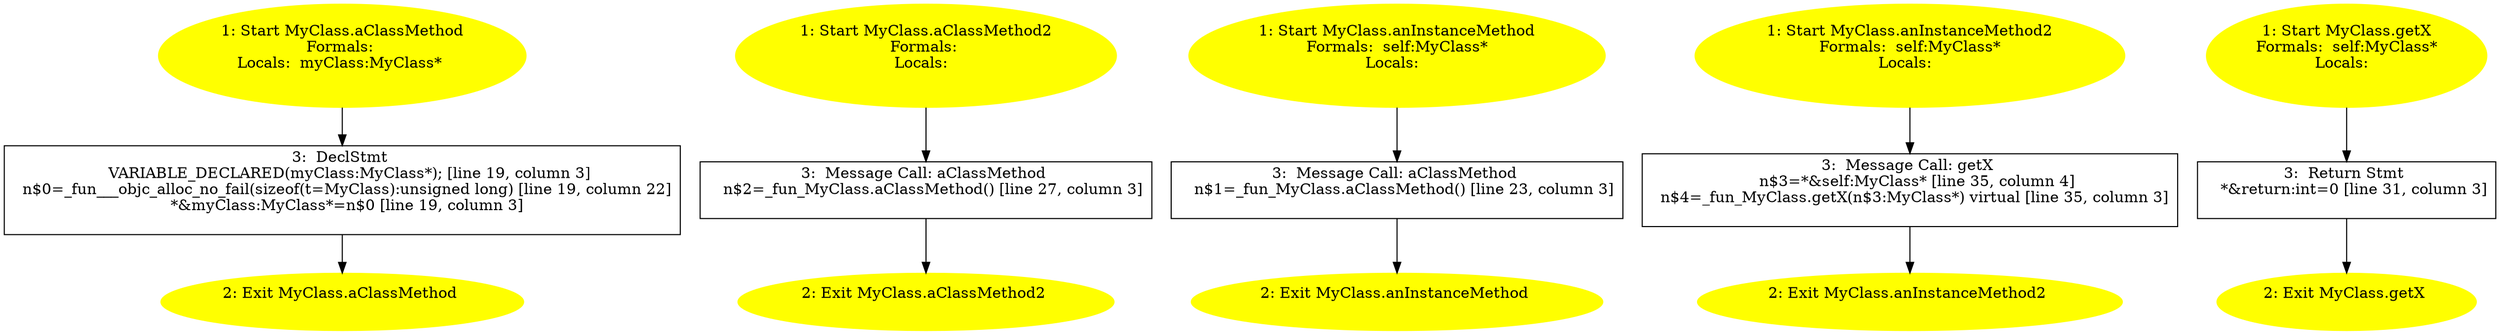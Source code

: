 /* @generated */
digraph cfg {
"aClassMethod#MyClass#class.889732ffd1b4632cdd7c3f47090e69c0_1" [label="1: Start MyClass.aClassMethod\nFormals: \nLocals:  myClass:MyClass* \n  " color=yellow style=filled]
	

	 "aClassMethod#MyClass#class.889732ffd1b4632cdd7c3f47090e69c0_1" -> "aClassMethod#MyClass#class.889732ffd1b4632cdd7c3f47090e69c0_3" ;
"aClassMethod#MyClass#class.889732ffd1b4632cdd7c3f47090e69c0_2" [label="2: Exit MyClass.aClassMethod \n  " color=yellow style=filled]
	

"aClassMethod#MyClass#class.889732ffd1b4632cdd7c3f47090e69c0_3" [label="3:  DeclStmt \n   VARIABLE_DECLARED(myClass:MyClass*); [line 19, column 3]\n  n$0=_fun___objc_alloc_no_fail(sizeof(t=MyClass):unsigned long) [line 19, column 22]\n  *&myClass:MyClass*=n$0 [line 19, column 3]\n " shape="box"]
	

	 "aClassMethod#MyClass#class.889732ffd1b4632cdd7c3f47090e69c0_3" -> "aClassMethod#MyClass#class.889732ffd1b4632cdd7c3f47090e69c0_2" ;
"aClassMethod2#MyClass#class.98feaa0eae511501cde734a35e83bb61_1" [label="1: Start MyClass.aClassMethod2\nFormals: \nLocals:  \n  " color=yellow style=filled]
	

	 "aClassMethod2#MyClass#class.98feaa0eae511501cde734a35e83bb61_1" -> "aClassMethod2#MyClass#class.98feaa0eae511501cde734a35e83bb61_3" ;
"aClassMethod2#MyClass#class.98feaa0eae511501cde734a35e83bb61_2" [label="2: Exit MyClass.aClassMethod2 \n  " color=yellow style=filled]
	

"aClassMethod2#MyClass#class.98feaa0eae511501cde734a35e83bb61_3" [label="3:  Message Call: aClassMethod \n   n$2=_fun_MyClass.aClassMethod() [line 27, column 3]\n " shape="box"]
	

	 "aClassMethod2#MyClass#class.98feaa0eae511501cde734a35e83bb61_3" -> "aClassMethod2#MyClass#class.98feaa0eae511501cde734a35e83bb61_2" ;
"anInstanceMethod#MyClass#instance.7c18faea6ff486bf30aa019b169dffc3_1" [label="1: Start MyClass.anInstanceMethod\nFormals:  self:MyClass*\nLocals:  \n  " color=yellow style=filled]
	

	 "anInstanceMethod#MyClass#instance.7c18faea6ff486bf30aa019b169dffc3_1" -> "anInstanceMethod#MyClass#instance.7c18faea6ff486bf30aa019b169dffc3_3" ;
"anInstanceMethod#MyClass#instance.7c18faea6ff486bf30aa019b169dffc3_2" [label="2: Exit MyClass.anInstanceMethod \n  " color=yellow style=filled]
	

"anInstanceMethod#MyClass#instance.7c18faea6ff486bf30aa019b169dffc3_3" [label="3:  Message Call: aClassMethod \n   n$1=_fun_MyClass.aClassMethod() [line 23, column 3]\n " shape="box"]
	

	 "anInstanceMethod#MyClass#instance.7c18faea6ff486bf30aa019b169dffc3_3" -> "anInstanceMethod#MyClass#instance.7c18faea6ff486bf30aa019b169dffc3_2" ;
"anInstanceMethod2#MyClass#instance.d2b66ad8a2fe88927ba6f54fa43eabea_1" [label="1: Start MyClass.anInstanceMethod2\nFormals:  self:MyClass*\nLocals:  \n  " color=yellow style=filled]
	

	 "anInstanceMethod2#MyClass#instance.d2b66ad8a2fe88927ba6f54fa43eabea_1" -> "anInstanceMethod2#MyClass#instance.d2b66ad8a2fe88927ba6f54fa43eabea_3" ;
"anInstanceMethod2#MyClass#instance.d2b66ad8a2fe88927ba6f54fa43eabea_2" [label="2: Exit MyClass.anInstanceMethod2 \n  " color=yellow style=filled]
	

"anInstanceMethod2#MyClass#instance.d2b66ad8a2fe88927ba6f54fa43eabea_3" [label="3:  Message Call: getX \n   n$3=*&self:MyClass* [line 35, column 4]\n  n$4=_fun_MyClass.getX(n$3:MyClass*) virtual [line 35, column 3]\n " shape="box"]
	

	 "anInstanceMethod2#MyClass#instance.d2b66ad8a2fe88927ba6f54fa43eabea_3" -> "anInstanceMethod2#MyClass#instance.d2b66ad8a2fe88927ba6f54fa43eabea_2" ;
"getX#MyClass#instance.ddf21e5eecd35d40e2b277a5d6933812_1" [label="1: Start MyClass.getX\nFormals:  self:MyClass*\nLocals:  \n  " color=yellow style=filled]
	

	 "getX#MyClass#instance.ddf21e5eecd35d40e2b277a5d6933812_1" -> "getX#MyClass#instance.ddf21e5eecd35d40e2b277a5d6933812_3" ;
"getX#MyClass#instance.ddf21e5eecd35d40e2b277a5d6933812_2" [label="2: Exit MyClass.getX \n  " color=yellow style=filled]
	

"getX#MyClass#instance.ddf21e5eecd35d40e2b277a5d6933812_3" [label="3:  Return Stmt \n   *&return:int=0 [line 31, column 3]\n " shape="box"]
	

	 "getX#MyClass#instance.ddf21e5eecd35d40e2b277a5d6933812_3" -> "getX#MyClass#instance.ddf21e5eecd35d40e2b277a5d6933812_2" ;
}
